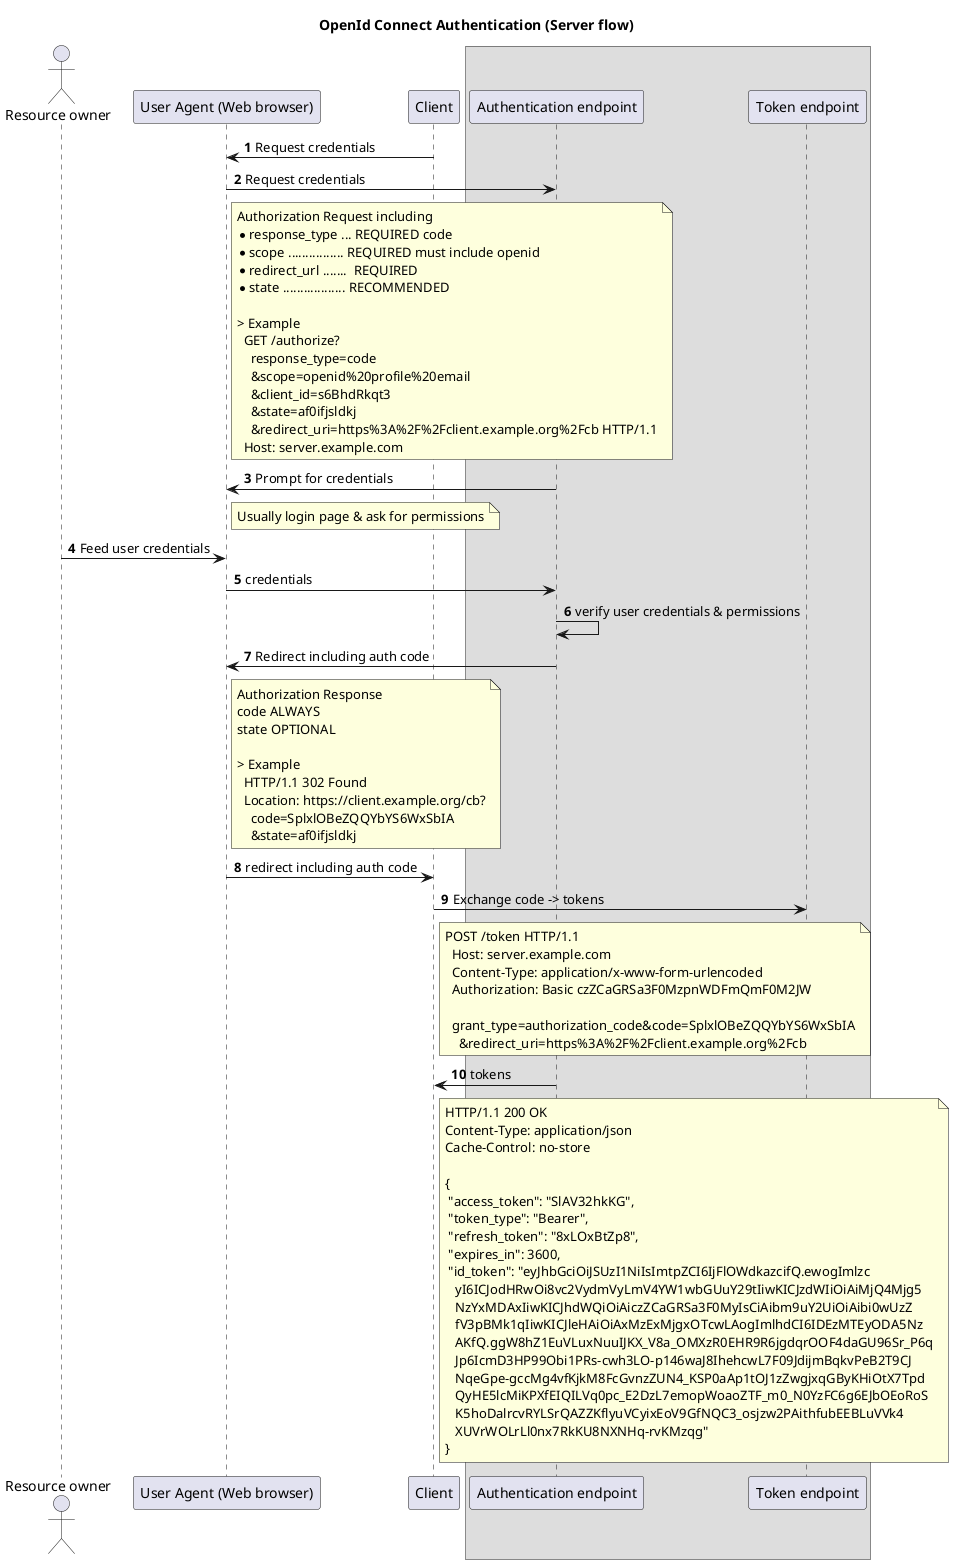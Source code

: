 @startuml
'https://plantuml.com/sequence-diagram

title OpenId Connect Authentication (Server flow)

actor "Resource owner" as user
participant "User Agent (Web browser)" as ua
participant "Client" as client
box
participant "Authentication endpoint" as auth
participant "Token endpoint" as token
end box
autonumber
client -> ua: Request credentials
ua -> auth: Request credentials
note right ua
Authorization Request including
* response_type ... REQUIRED code
* scope ................ REQUIRED must include openid
* redirect_url .......  REQUIRED
* state .................. RECOMMENDED

> Example
  GET /authorize?
    response_type=code
    &scope=openid%20profile%20email
    &client_id=s6BhdRkqt3
    &state=af0ifjsldkj
    &redirect_uri=https%3A%2F%2Fclient.example.org%2Fcb HTTP/1.1
  Host: server.example.com
end note
auth -> ua: Prompt for credentials
note right ua
 Usually login page & ask for permissions
end note
user -> ua: Feed user credentials
ua -> auth: credentials
auth -> auth: verify user credentials & permissions
auth -> ua: Redirect including auth code
note right ua
Authorization Response
code ALWAYS
state OPTIONAL

> Example
  HTTP/1.1 302 Found
  Location: https://client.example.org/cb?
    code=SplxlOBeZQQYbYS6WxSbIA
    &state=af0ifjsldkj
end note
ua -> client: redirect including auth code
client -> token: Exchange code -> tokens
note right client
POST /token HTTP/1.1
  Host: server.example.com
  Content-Type: application/x-www-form-urlencoded
  Authorization: Basic czZCaGRSa3F0MzpnWDFmQmF0M2JW

  grant_type=authorization_code&code=SplxlOBeZQQYbYS6WxSbIA
    &redirect_uri=https%3A%2F%2Fclient.example.org%2Fcb
end note
auth -> client: tokens
note right client
  HTTP/1.1 200 OK
  Content-Type: application/json
  Cache-Control: no-store

  {
   "access_token": "SlAV32hkKG",
   "token_type": "Bearer",
   "refresh_token": "8xLOxBtZp8",
   "expires_in": 3600,
   "id_token": "eyJhbGciOiJSUzI1NiIsImtpZCI6IjFlOWdkazcifQ.ewogImlzc
     yI6ICJodHRwOi8vc2VydmVyLmV4YW1wbGUuY29tIiwKICJzdWIiOiAiMjQ4Mjg5
     NzYxMDAxIiwKICJhdWQiOiAiczZCaGRSa3F0MyIsCiAibm9uY2UiOiAibi0wUzZ
     fV3pBMk1qIiwKICJleHAiOiAxMzExMjgxOTcwLAogImlhdCI6IDEzMTEyODA5Nz
     AKfQ.ggW8hZ1EuVLuxNuuIJKX_V8a_OMXzR0EHR9R6jgdqrOOF4daGU96Sr_P6q
     Jp6IcmD3HP99Obi1PRs-cwh3LO-p146waJ8IhehcwL7F09JdijmBqkvPeB2T9CJ
     NqeGpe-gccMg4vfKjkM8FcGvnzZUN4_KSP0aAp1tOJ1zZwgjxqGByKHiOtX7Tpd
     QyHE5lcMiKPXfEIQILVq0pc_E2DzL7emopWoaoZTF_m0_N0YzFC6g6EJbOEoRoS
     K5hoDalrcvRYLSrQAZZKflyuVCyixEoV9GfNQC3_osjzw2PAithfubEEBLuVVk4
     XUVrWOLrLl0nx7RkKU8NXNHq-rvKMzqg"
  }
end note

@enduml
